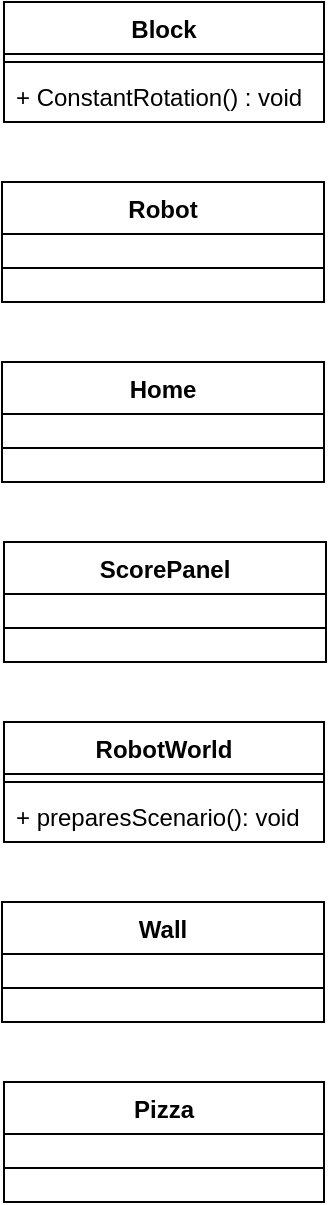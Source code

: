 <mxfile version="14.3.1" type="github">
  <diagram id="Dn5W-vgMYl0rk9NSS8OV" name="Page-1">
    <mxGraphModel dx="868" dy="450" grid="1" gridSize="10" guides="1" tooltips="1" connect="1" arrows="1" fold="1" page="1" pageScale="1" pageWidth="240" pageHeight="85" math="0" shadow="0">
      <root>
        <mxCell id="0" />
        <mxCell id="1" parent="0" />
        <mxCell id="MJEeBUbXhlYbVo8axPle-1" value="Block" style="swimlane;fontStyle=1;align=center;verticalAlign=top;childLayout=stackLayout;horizontal=1;startSize=26;horizontalStack=0;resizeParent=1;resizeParentMax=0;resizeLast=0;collapsible=1;marginBottom=0;" vertex="1" parent="1">
          <mxGeometry x="40" y="40" width="160" height="60" as="geometry" />
        </mxCell>
        <mxCell id="MJEeBUbXhlYbVo8axPle-3" value="" style="line;strokeWidth=1;fillColor=none;align=left;verticalAlign=middle;spacingTop=-1;spacingLeft=3;spacingRight=3;rotatable=0;labelPosition=right;points=[];portConstraint=eastwest;" vertex="1" parent="MJEeBUbXhlYbVo8axPle-1">
          <mxGeometry y="26" width="160" height="8" as="geometry" />
        </mxCell>
        <mxCell id="MJEeBUbXhlYbVo8axPle-4" value="+ ConstantRotation() : void" style="text;strokeColor=none;fillColor=none;align=left;verticalAlign=top;spacingLeft=4;spacingRight=4;overflow=hidden;rotatable=0;points=[[0,0.5],[1,0.5]];portConstraint=eastwest;" vertex="1" parent="MJEeBUbXhlYbVo8axPle-1">
          <mxGeometry y="34" width="160" height="26" as="geometry" />
        </mxCell>
        <mxCell id="MJEeBUbXhlYbVo8axPle-15" value="Home" style="swimlane;fontStyle=1;align=center;verticalAlign=top;childLayout=stackLayout;horizontal=1;startSize=26;horizontalStack=0;resizeParent=1;resizeParentMax=0;resizeLast=0;collapsible=1;marginBottom=0;" vertex="1" parent="1">
          <mxGeometry x="39" y="220" width="161" height="60" as="geometry">
            <mxRectangle x="269" y="60" width="70" height="26" as="alternateBounds" />
          </mxGeometry>
        </mxCell>
        <mxCell id="MJEeBUbXhlYbVo8axPle-17" value="" style="line;strokeWidth=1;fillColor=none;align=left;verticalAlign=middle;spacingTop=-1;spacingLeft=3;spacingRight=3;rotatable=0;labelPosition=right;points=[];portConstraint=eastwest;" vertex="1" parent="MJEeBUbXhlYbVo8axPle-15">
          <mxGeometry y="26" width="161" height="34" as="geometry" />
        </mxCell>
        <mxCell id="MJEeBUbXhlYbVo8axPle-19" value="RobotWorld" style="swimlane;fontStyle=1;align=center;verticalAlign=top;childLayout=stackLayout;horizontal=1;startSize=26;horizontalStack=0;resizeParent=1;resizeParentMax=0;resizeLast=0;collapsible=1;marginBottom=0;" vertex="1" parent="1">
          <mxGeometry x="40" y="400" width="160" height="60" as="geometry" />
        </mxCell>
        <mxCell id="MJEeBUbXhlYbVo8axPle-21" value="" style="line;strokeWidth=1;fillColor=none;align=left;verticalAlign=middle;spacingTop=-1;spacingLeft=3;spacingRight=3;rotatable=0;labelPosition=right;points=[];portConstraint=eastwest;" vertex="1" parent="MJEeBUbXhlYbVo8axPle-19">
          <mxGeometry y="26" width="160" height="8" as="geometry" />
        </mxCell>
        <mxCell id="MJEeBUbXhlYbVo8axPle-22" value="+ preparesScenario(): void" style="text;strokeColor=none;fillColor=none;align=left;verticalAlign=top;spacingLeft=4;spacingRight=4;overflow=hidden;rotatable=0;points=[[0,0.5],[1,0.5]];portConstraint=eastwest;" vertex="1" parent="MJEeBUbXhlYbVo8axPle-19">
          <mxGeometry y="34" width="160" height="26" as="geometry" />
        </mxCell>
        <mxCell id="MJEeBUbXhlYbVo8axPle-23" value="Pizza" style="swimlane;fontStyle=1;align=center;verticalAlign=top;childLayout=stackLayout;horizontal=1;startSize=26;horizontalStack=0;resizeParent=1;resizeParentMax=0;resizeLast=0;collapsible=1;marginBottom=0;" vertex="1" parent="1">
          <mxGeometry x="40" y="580" width="160" height="60" as="geometry" />
        </mxCell>
        <mxCell id="MJEeBUbXhlYbVo8axPle-25" value="" style="line;strokeWidth=1;fillColor=none;align=left;verticalAlign=middle;spacingTop=-1;spacingLeft=3;spacingRight=3;rotatable=0;labelPosition=right;points=[];portConstraint=eastwest;" vertex="1" parent="MJEeBUbXhlYbVo8axPle-23">
          <mxGeometry y="26" width="160" height="34" as="geometry" />
        </mxCell>
        <mxCell id="MJEeBUbXhlYbVo8axPle-31" value="ScorePanel" style="swimlane;fontStyle=1;align=center;verticalAlign=top;childLayout=stackLayout;horizontal=1;startSize=26;horizontalStack=0;resizeParent=1;resizeParentMax=0;resizeLast=0;collapsible=1;marginBottom=0;" vertex="1" parent="1">
          <mxGeometry x="40" y="310" width="161" height="60" as="geometry">
            <mxRectangle x="269" y="60" width="70" height="26" as="alternateBounds" />
          </mxGeometry>
        </mxCell>
        <mxCell id="MJEeBUbXhlYbVo8axPle-32" value="" style="line;strokeWidth=1;fillColor=none;align=left;verticalAlign=middle;spacingTop=-1;spacingLeft=3;spacingRight=3;rotatable=0;labelPosition=right;points=[];portConstraint=eastwest;" vertex="1" parent="MJEeBUbXhlYbVo8axPle-31">
          <mxGeometry y="26" width="161" height="34" as="geometry" />
        </mxCell>
        <mxCell id="MJEeBUbXhlYbVo8axPle-33" value="Wall" style="swimlane;fontStyle=1;align=center;verticalAlign=top;childLayout=stackLayout;horizontal=1;startSize=26;horizontalStack=0;resizeParent=1;resizeParentMax=0;resizeLast=0;collapsible=1;marginBottom=0;" vertex="1" parent="1">
          <mxGeometry x="39" y="490" width="161" height="60" as="geometry">
            <mxRectangle x="269" y="60" width="70" height="26" as="alternateBounds" />
          </mxGeometry>
        </mxCell>
        <mxCell id="MJEeBUbXhlYbVo8axPle-34" value="" style="line;strokeWidth=1;fillColor=none;align=left;verticalAlign=middle;spacingTop=-1;spacingLeft=3;spacingRight=3;rotatable=0;labelPosition=right;points=[];portConstraint=eastwest;" vertex="1" parent="MJEeBUbXhlYbVo8axPle-33">
          <mxGeometry y="26" width="161" height="34" as="geometry" />
        </mxCell>
        <mxCell id="MJEeBUbXhlYbVo8axPle-35" value="Robot" style="swimlane;fontStyle=1;align=center;verticalAlign=top;childLayout=stackLayout;horizontal=1;startSize=26;horizontalStack=0;resizeParent=1;resizeParentMax=0;resizeLast=0;collapsible=1;marginBottom=0;" vertex="1" parent="1">
          <mxGeometry x="39" y="130" width="161" height="60" as="geometry">
            <mxRectangle x="269" y="60" width="70" height="26" as="alternateBounds" />
          </mxGeometry>
        </mxCell>
        <mxCell id="MJEeBUbXhlYbVo8axPle-36" value="" style="line;strokeWidth=1;fillColor=none;align=left;verticalAlign=middle;spacingTop=-1;spacingLeft=3;spacingRight=3;rotatable=0;labelPosition=right;points=[];portConstraint=eastwest;" vertex="1" parent="MJEeBUbXhlYbVo8axPle-35">
          <mxGeometry y="26" width="161" height="34" as="geometry" />
        </mxCell>
      </root>
    </mxGraphModel>
  </diagram>
</mxfile>
